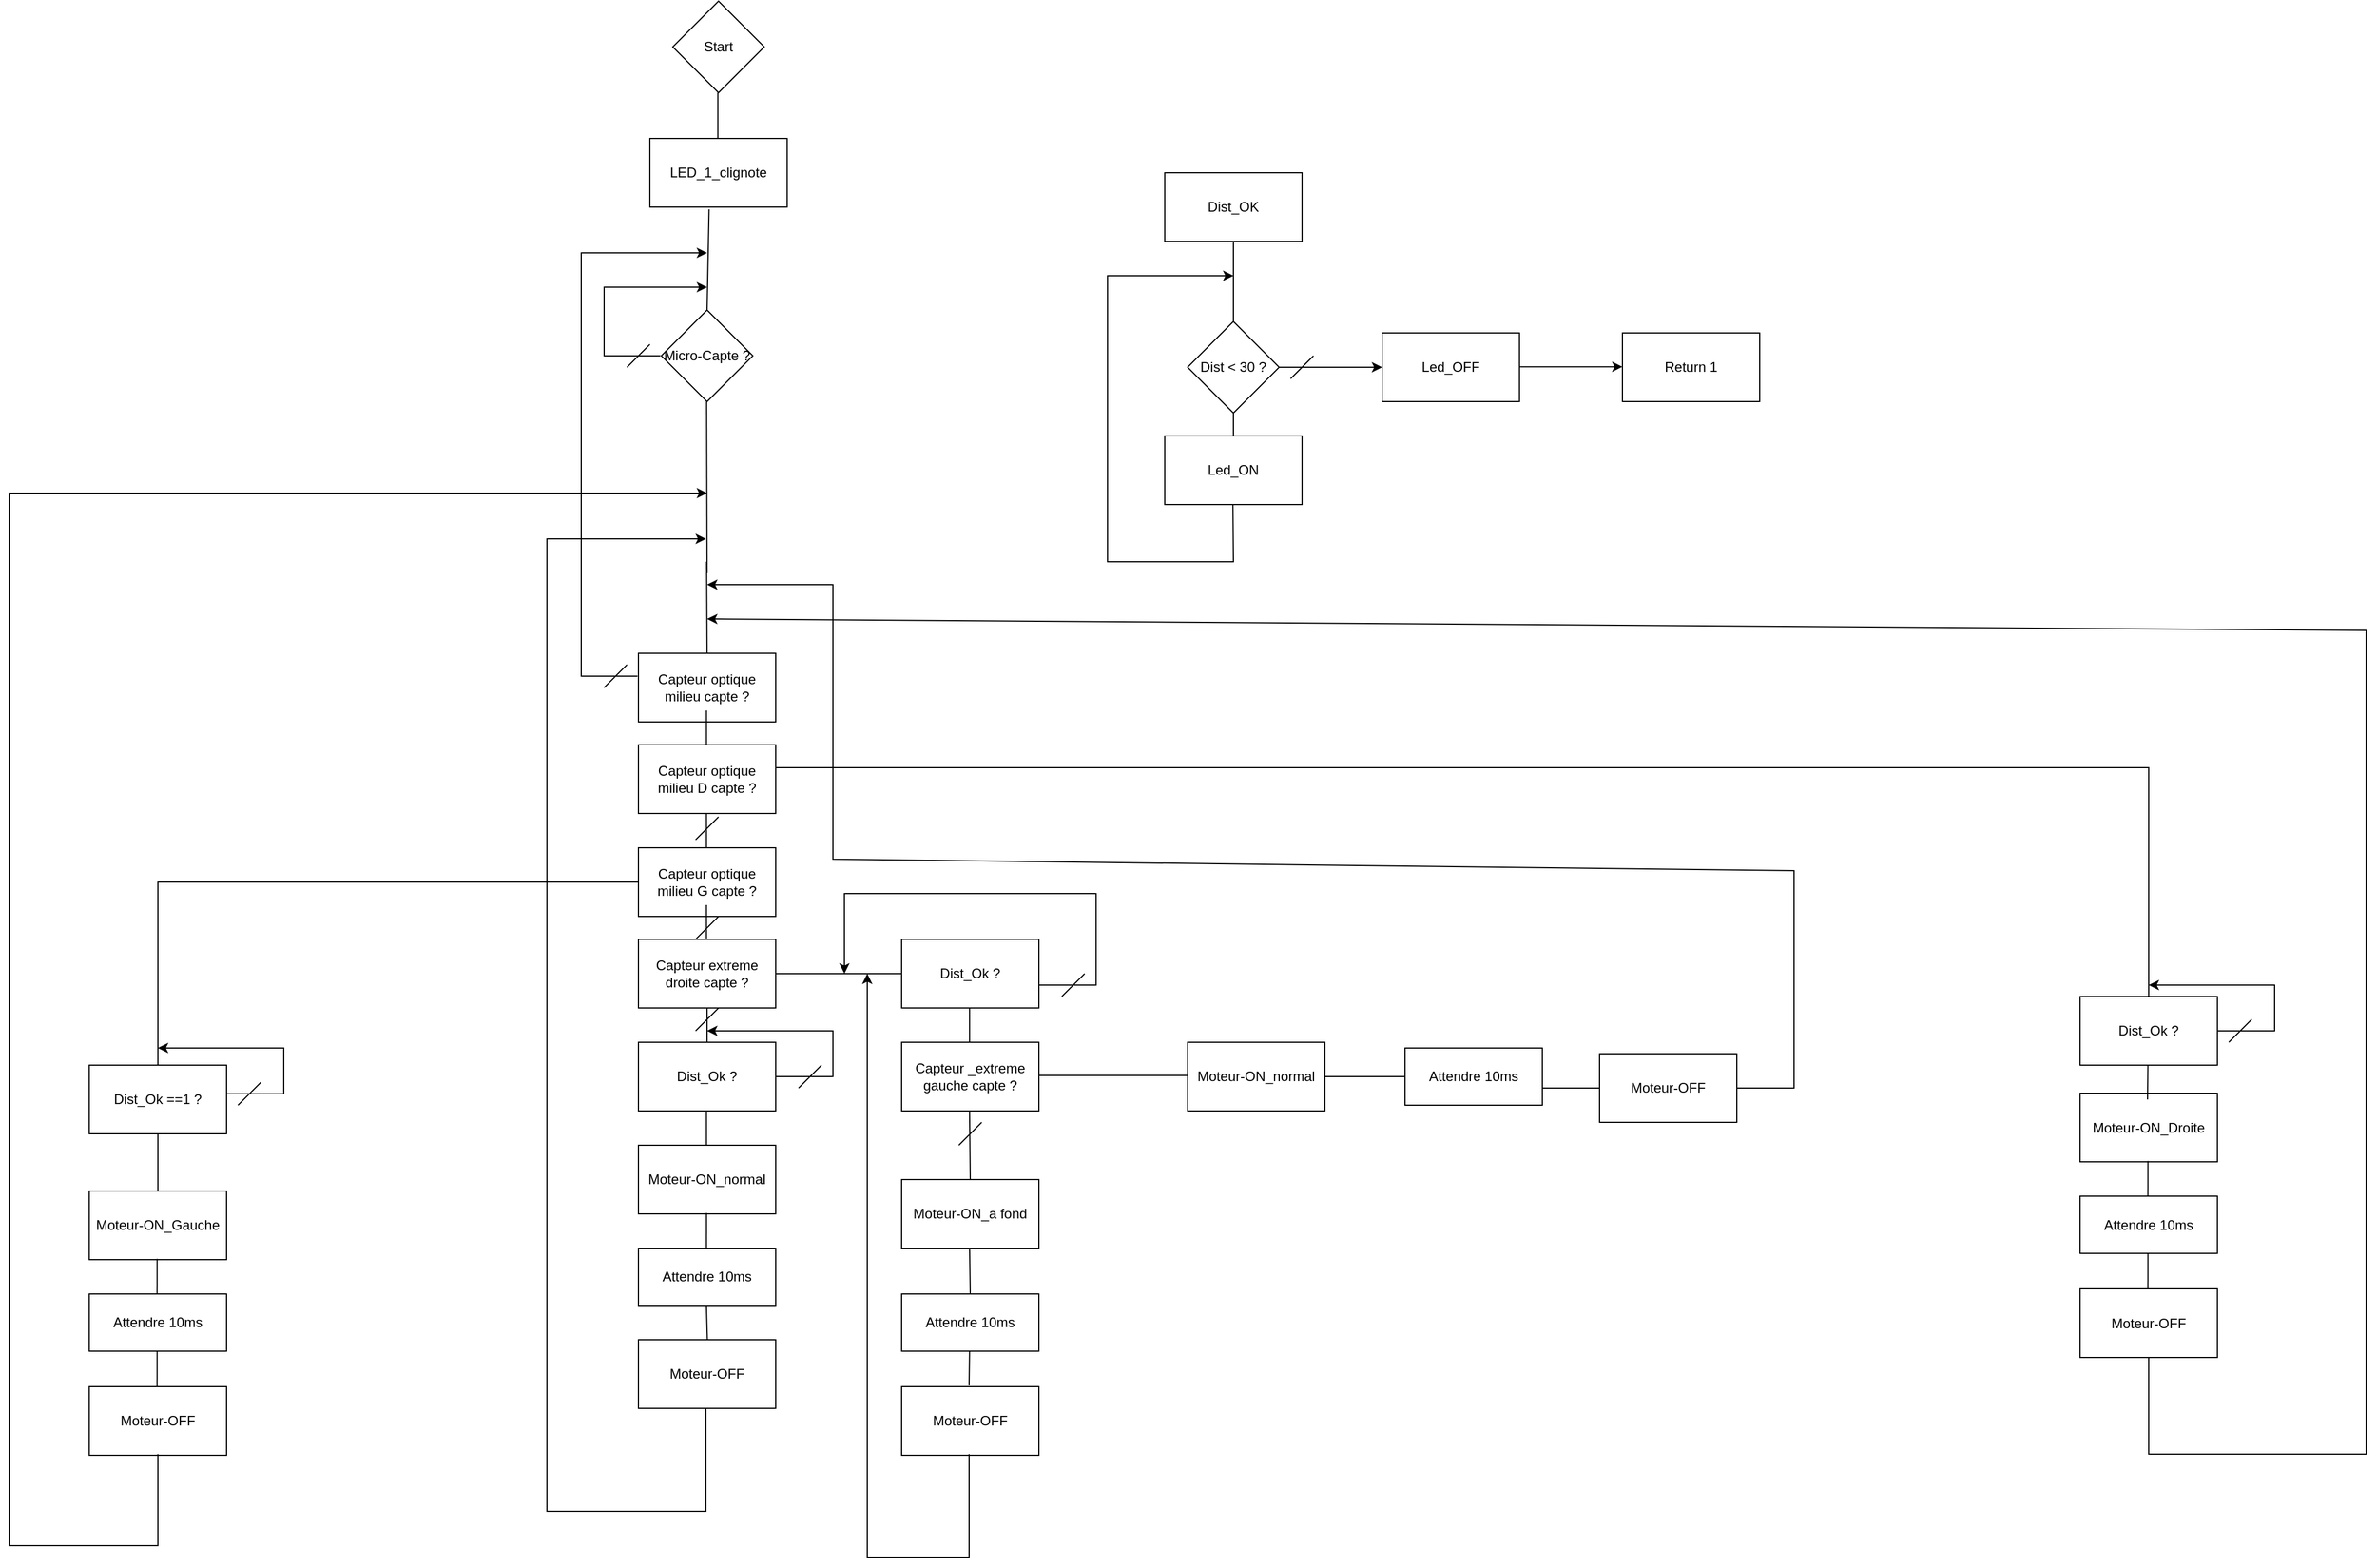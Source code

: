 <mxfile version="20.6.0" type="github">
  <diagram id="iwCZKsIT-iS1JDVFLgcx" name="Page-1">
    <mxGraphModel dx="2324" dy="1920" grid="1" gridSize="10" guides="1" tooltips="1" connect="1" arrows="1" fold="1" page="1" pageScale="1" pageWidth="827" pageHeight="1169" math="0" shadow="0">
      <root>
        <mxCell id="0" />
        <mxCell id="1" parent="0" />
        <mxCell id="xFKYbckLXEoqIzsgCoDx-1" value="Start" style="rhombus;whiteSpace=wrap;html=1;" vertex="1" parent="1">
          <mxGeometry x="140" y="-110" width="80" height="80" as="geometry" />
        </mxCell>
        <mxCell id="xFKYbckLXEoqIzsgCoDx-2" value="Dist_OK" style="rounded=0;whiteSpace=wrap;html=1;" vertex="1" parent="1">
          <mxGeometry x="570" y="40" width="120" height="60" as="geometry" />
        </mxCell>
        <mxCell id="xFKYbckLXEoqIzsgCoDx-3" value="" style="endArrow=none;html=1;rounded=0;" edge="1" parent="1">
          <mxGeometry width="50" height="50" relative="1" as="geometry">
            <mxPoint x="630" y="170" as="sourcePoint" />
            <mxPoint x="630" y="100" as="targetPoint" />
          </mxGeometry>
        </mxCell>
        <mxCell id="xFKYbckLXEoqIzsgCoDx-4" value="Dist &amp;lt; 30 ?" style="rhombus;whiteSpace=wrap;html=1;" vertex="1" parent="1">
          <mxGeometry x="590" y="170" width="80" height="80" as="geometry" />
        </mxCell>
        <mxCell id="xFKYbckLXEoqIzsgCoDx-5" value="" style="endArrow=none;html=1;rounded=0;endFill=0;startArrow=classic;startFill=1;" edge="1" parent="1">
          <mxGeometry width="50" height="50" relative="1" as="geometry">
            <mxPoint x="630" y="130" as="sourcePoint" />
            <mxPoint x="629.58" y="330" as="targetPoint" />
            <Array as="points">
              <mxPoint x="520" y="130" />
              <mxPoint x="520" y="380" />
              <mxPoint x="630" y="380" />
            </Array>
          </mxGeometry>
        </mxCell>
        <mxCell id="xFKYbckLXEoqIzsgCoDx-6" value="" style="endArrow=classic;html=1;rounded=0;endFill=1;" edge="1" parent="1">
          <mxGeometry width="50" height="50" relative="1" as="geometry">
            <mxPoint x="670" y="210" as="sourcePoint" />
            <mxPoint x="760" y="210" as="targetPoint" />
          </mxGeometry>
        </mxCell>
        <mxCell id="xFKYbckLXEoqIzsgCoDx-7" value="Led_ON" style="rounded=0;whiteSpace=wrap;html=1;" vertex="1" parent="1">
          <mxGeometry x="570" y="270" width="120" height="60" as="geometry" />
        </mxCell>
        <mxCell id="xFKYbckLXEoqIzsgCoDx-8" value="" style="endArrow=none;html=1;rounded=0;exitX=0.5;exitY=0;exitDx=0;exitDy=0;" edge="1" parent="1" source="xFKYbckLXEoqIzsgCoDx-7">
          <mxGeometry width="50" height="50" relative="1" as="geometry">
            <mxPoint x="620" y="300" as="sourcePoint" />
            <mxPoint x="630" y="250" as="targetPoint" />
          </mxGeometry>
        </mxCell>
        <mxCell id="xFKYbckLXEoqIzsgCoDx-9" value="Led_OFF" style="rounded=0;whiteSpace=wrap;html=1;" vertex="1" parent="1">
          <mxGeometry x="760" y="180" width="120" height="60" as="geometry" />
        </mxCell>
        <mxCell id="xFKYbckLXEoqIzsgCoDx-10" value="" style="endArrow=classic;html=1;rounded=0;endFill=1;" edge="1" parent="1">
          <mxGeometry width="50" height="50" relative="1" as="geometry">
            <mxPoint x="880" y="209.58" as="sourcePoint" />
            <mxPoint x="970" y="209.58" as="targetPoint" />
          </mxGeometry>
        </mxCell>
        <mxCell id="xFKYbckLXEoqIzsgCoDx-11" value="Return 1" style="rounded=0;whiteSpace=wrap;html=1;" vertex="1" parent="1">
          <mxGeometry x="970" y="180" width="120" height="60" as="geometry" />
        </mxCell>
        <mxCell id="xFKYbckLXEoqIzsgCoDx-12" value="" style="endArrow=none;html=1;rounded=0;" edge="1" parent="1">
          <mxGeometry width="50" height="50" relative="1" as="geometry">
            <mxPoint x="680" y="220" as="sourcePoint" />
            <mxPoint x="700" y="200" as="targetPoint" />
          </mxGeometry>
        </mxCell>
        <mxCell id="xFKYbckLXEoqIzsgCoDx-13" value="Micro-Capte ?" style="rhombus;whiteSpace=wrap;html=1;" vertex="1" parent="1">
          <mxGeometry x="130" y="160" width="80" height="80" as="geometry" />
        </mxCell>
        <mxCell id="xFKYbckLXEoqIzsgCoDx-14" value="" style="endArrow=none;html=1;rounded=0;exitX=0.5;exitY=0;exitDx=0;exitDy=0;entryX=0.431;entryY=1.033;entryDx=0;entryDy=0;entryPerimeter=0;" edge="1" parent="1" source="xFKYbckLXEoqIzsgCoDx-13" target="xFKYbckLXEoqIzsgCoDx-35">
          <mxGeometry width="50" height="50" relative="1" as="geometry">
            <mxPoint x="120" y="170" as="sourcePoint" />
            <mxPoint x="170" y="120" as="targetPoint" />
          </mxGeometry>
        </mxCell>
        <mxCell id="xFKYbckLXEoqIzsgCoDx-16" value="" style="endArrow=none;html=1;rounded=0;endFill=0;startArrow=classic;startFill=1;" edge="1" parent="1">
          <mxGeometry width="50" height="50" relative="1" as="geometry">
            <mxPoint x="170" y="140" as="sourcePoint" />
            <mxPoint x="129.17" y="200" as="targetPoint" />
            <Array as="points">
              <mxPoint x="80" y="140" />
              <mxPoint x="80" y="200" />
            </Array>
          </mxGeometry>
        </mxCell>
        <mxCell id="xFKYbckLXEoqIzsgCoDx-17" value="" style="endArrow=none;html=1;rounded=0;" edge="1" parent="1">
          <mxGeometry width="50" height="50" relative="1" as="geometry">
            <mxPoint x="100" y="210" as="sourcePoint" />
            <mxPoint x="120" y="190" as="targetPoint" />
          </mxGeometry>
        </mxCell>
        <mxCell id="xFKYbckLXEoqIzsgCoDx-18" value="" style="endArrow=none;html=1;rounded=0;" edge="1" parent="1">
          <mxGeometry width="50" height="50" relative="1" as="geometry">
            <mxPoint x="170" y="390" as="sourcePoint" />
            <mxPoint x="169.58" y="240" as="targetPoint" />
          </mxGeometry>
        </mxCell>
        <mxCell id="xFKYbckLXEoqIzsgCoDx-22" value="" style="endArrow=none;html=1;rounded=0;" edge="1" parent="1">
          <mxGeometry width="50" height="50" relative="1" as="geometry">
            <mxPoint x="170" y="460" as="sourcePoint" />
            <mxPoint x="169.58" y="380" as="targetPoint" />
          </mxGeometry>
        </mxCell>
        <mxCell id="xFKYbckLXEoqIzsgCoDx-23" value="Capteur optique milieu capte ?" style="rounded=0;whiteSpace=wrap;html=1;" vertex="1" parent="1">
          <mxGeometry x="110" y="460" width="120" height="60" as="geometry" />
        </mxCell>
        <mxCell id="xFKYbckLXEoqIzsgCoDx-25" value="" style="endArrow=none;html=1;rounded=0;endFill=0;startArrow=classic;startFill=1;" edge="1" parent="1">
          <mxGeometry width="50" height="50" relative="1" as="geometry">
            <mxPoint x="170" y="110" as="sourcePoint" />
            <mxPoint x="109.17" y="480" as="targetPoint" />
            <Array as="points">
              <mxPoint x="60" y="110" />
              <mxPoint x="60" y="480" />
            </Array>
          </mxGeometry>
        </mxCell>
        <mxCell id="xFKYbckLXEoqIzsgCoDx-26" value="" style="endArrow=none;html=1;rounded=0;" edge="1" parent="1">
          <mxGeometry width="50" height="50" relative="1" as="geometry">
            <mxPoint x="80" y="490" as="sourcePoint" />
            <mxPoint x="100" y="470" as="targetPoint" />
          </mxGeometry>
        </mxCell>
        <mxCell id="xFKYbckLXEoqIzsgCoDx-28" value="Moteur-ON_normal" style="rounded=0;whiteSpace=wrap;html=1;" vertex="1" parent="1">
          <mxGeometry x="110" y="890" width="120" height="60" as="geometry" />
        </mxCell>
        <mxCell id="xFKYbckLXEoqIzsgCoDx-30" value="Attendre 10ms" style="rounded=0;whiteSpace=wrap;html=1;" vertex="1" parent="1">
          <mxGeometry x="110" y="980" width="120" height="50" as="geometry" />
        </mxCell>
        <mxCell id="xFKYbckLXEoqIzsgCoDx-31" value="" style="endArrow=none;html=1;rounded=0;" edge="1" parent="1">
          <mxGeometry width="50" height="50" relative="1" as="geometry">
            <mxPoint x="170.24" y="1060" as="sourcePoint" />
            <mxPoint x="169.41" y="1030" as="targetPoint" />
          </mxGeometry>
        </mxCell>
        <mxCell id="xFKYbckLXEoqIzsgCoDx-32" value="Moteur-OFF" style="rounded=0;whiteSpace=wrap;html=1;" vertex="1" parent="1">
          <mxGeometry x="110" y="1060" width="120" height="60" as="geometry" />
        </mxCell>
        <mxCell id="xFKYbckLXEoqIzsgCoDx-35" value="LED_1_clignote" style="rounded=0;whiteSpace=wrap;html=1;" vertex="1" parent="1">
          <mxGeometry x="120" y="10" width="120" height="60" as="geometry" />
        </mxCell>
        <mxCell id="xFKYbckLXEoqIzsgCoDx-36" value="" style="endArrow=none;html=1;rounded=0;exitX=0.5;exitY=0;exitDx=0;exitDy=0;" edge="1" parent="1">
          <mxGeometry width="50" height="50" relative="1" as="geometry">
            <mxPoint x="179.41" y="10.0" as="sourcePoint" />
            <mxPoint x="179.41" y="-30.0" as="targetPoint" />
          </mxGeometry>
        </mxCell>
        <mxCell id="xFKYbckLXEoqIzsgCoDx-39" value="Capteur extreme droite capte ?" style="rounded=0;whiteSpace=wrap;html=1;" vertex="1" parent="1">
          <mxGeometry x="110" y="710" width="120" height="60" as="geometry" />
        </mxCell>
        <mxCell id="xFKYbckLXEoqIzsgCoDx-40" value="Dist_Ok ?" style="rounded=0;whiteSpace=wrap;html=1;" vertex="1" parent="1">
          <mxGeometry x="110" y="800" width="120" height="60" as="geometry" />
        </mxCell>
        <mxCell id="xFKYbckLXEoqIzsgCoDx-46" value="" style="endArrow=none;html=1;rounded=0;" edge="1" parent="1">
          <mxGeometry width="50" height="50" relative="1" as="geometry">
            <mxPoint x="170" y="800" as="sourcePoint" />
            <mxPoint x="170" y="770" as="targetPoint" />
          </mxGeometry>
        </mxCell>
        <mxCell id="xFKYbckLXEoqIzsgCoDx-48" value="" style="endArrow=none;html=1;rounded=0;exitX=0.583;exitY=0.016;exitDx=0;exitDy=0;exitPerimeter=0;" edge="1" parent="1">
          <mxGeometry width="50" height="50" relative="1" as="geometry">
            <mxPoint x="169.41" y="980.0" as="sourcePoint" />
            <mxPoint x="169.45" y="949.2" as="targetPoint" />
          </mxGeometry>
        </mxCell>
        <mxCell id="xFKYbckLXEoqIzsgCoDx-51" value="" style="endArrow=none;html=1;rounded=0;startArrow=classic;startFill=1;" edge="1" parent="1">
          <mxGeometry width="50" height="50" relative="1" as="geometry">
            <mxPoint x="169" y="360" as="sourcePoint" />
            <mxPoint x="169" y="1120" as="targetPoint" />
            <Array as="points">
              <mxPoint x="30" y="360" />
              <mxPoint x="30" y="1210" />
              <mxPoint x="169" y="1210" />
            </Array>
          </mxGeometry>
        </mxCell>
        <mxCell id="xFKYbckLXEoqIzsgCoDx-52" value="" style="endArrow=none;html=1;rounded=0;" edge="1" parent="1">
          <mxGeometry width="50" height="50" relative="1" as="geometry">
            <mxPoint x="169.41" y="890.0" as="sourcePoint" />
            <mxPoint x="169.41" y="860.0" as="targetPoint" />
          </mxGeometry>
        </mxCell>
        <mxCell id="xFKYbckLXEoqIzsgCoDx-53" value="" style="endArrow=none;html=1;rounded=0;endFill=0;startArrow=classic;startFill=1;entryX=1;entryY=0.5;entryDx=0;entryDy=0;" edge="1" parent="1" target="xFKYbckLXEoqIzsgCoDx-40">
          <mxGeometry width="50" height="50" relative="1" as="geometry">
            <mxPoint x="170" y="790" as="sourcePoint" />
            <mxPoint x="329.17" y="850.0" as="targetPoint" />
            <Array as="points">
              <mxPoint x="280" y="790" />
              <mxPoint x="280" y="830" />
            </Array>
          </mxGeometry>
        </mxCell>
        <mxCell id="xFKYbckLXEoqIzsgCoDx-54" value="" style="endArrow=none;html=1;rounded=0;" edge="1" parent="1">
          <mxGeometry width="50" height="50" relative="1" as="geometry">
            <mxPoint x="250" y="840.0" as="sourcePoint" />
            <mxPoint x="270" y="820.0" as="targetPoint" />
          </mxGeometry>
        </mxCell>
        <mxCell id="xFKYbckLXEoqIzsgCoDx-55" value="" style="endArrow=none;html=1;rounded=0;" edge="1" parent="1">
          <mxGeometry width="50" height="50" relative="1" as="geometry">
            <mxPoint x="160" y="790.0" as="sourcePoint" />
            <mxPoint x="180" y="770.0" as="targetPoint" />
          </mxGeometry>
        </mxCell>
        <mxCell id="xFKYbckLXEoqIzsgCoDx-56" value="" style="endArrow=none;html=1;rounded=0;" edge="1" parent="1">
          <mxGeometry width="50" height="50" relative="1" as="geometry">
            <mxPoint x="230" y="740" as="sourcePoint" />
            <mxPoint x="340" y="740" as="targetPoint" />
          </mxGeometry>
        </mxCell>
        <mxCell id="xFKYbckLXEoqIzsgCoDx-57" value="Dist_Ok ?" style="rounded=0;whiteSpace=wrap;html=1;" vertex="1" parent="1">
          <mxGeometry x="340" y="710" width="120" height="60" as="geometry" />
        </mxCell>
        <mxCell id="xFKYbckLXEoqIzsgCoDx-58" value="" style="endArrow=none;html=1;rounded=0;endFill=0;startArrow=classic;startFill=1;entryX=1;entryY=0.5;entryDx=0;entryDy=0;" edge="1" parent="1">
          <mxGeometry width="50" height="50" relative="1" as="geometry">
            <mxPoint x="290" y="740" as="sourcePoint" />
            <mxPoint x="460" y="750.0" as="targetPoint" />
            <Array as="points">
              <mxPoint x="290" y="670" />
              <mxPoint x="510" y="670" />
              <mxPoint x="510" y="750" />
            </Array>
          </mxGeometry>
        </mxCell>
        <mxCell id="xFKYbckLXEoqIzsgCoDx-59" value="" style="endArrow=none;html=1;rounded=0;" edge="1" parent="1">
          <mxGeometry width="50" height="50" relative="1" as="geometry">
            <mxPoint x="480" y="760.0" as="sourcePoint" />
            <mxPoint x="500" y="740.0" as="targetPoint" />
          </mxGeometry>
        </mxCell>
        <mxCell id="xFKYbckLXEoqIzsgCoDx-60" value="" style="endArrow=none;html=1;rounded=0;" edge="1" parent="1">
          <mxGeometry width="50" height="50" relative="1" as="geometry">
            <mxPoint x="399.41" y="800.0" as="sourcePoint" />
            <mxPoint x="399.41" y="770.0" as="targetPoint" />
          </mxGeometry>
        </mxCell>
        <mxCell id="xFKYbckLXEoqIzsgCoDx-61" value="Moteur-ON_a fond" style="rounded=0;whiteSpace=wrap;html=1;" vertex="1" parent="1">
          <mxGeometry x="340" y="920" width="120" height="60" as="geometry" />
        </mxCell>
        <mxCell id="xFKYbckLXEoqIzsgCoDx-62" value="Capteur _extreme gauche capte ?" style="rounded=0;whiteSpace=wrap;html=1;" vertex="1" parent="1">
          <mxGeometry x="340" y="800" width="120" height="60" as="geometry" />
        </mxCell>
        <mxCell id="xFKYbckLXEoqIzsgCoDx-63" value="" style="endArrow=none;html=1;rounded=0;exitX=0.5;exitY=0;exitDx=0;exitDy=0;" edge="1" parent="1" source="xFKYbckLXEoqIzsgCoDx-61">
          <mxGeometry width="50" height="50" relative="1" as="geometry">
            <mxPoint x="399.41" y="890.0" as="sourcePoint" />
            <mxPoint x="399.41" y="860.0" as="targetPoint" />
          </mxGeometry>
        </mxCell>
        <mxCell id="xFKYbckLXEoqIzsgCoDx-64" value="" style="endArrow=none;html=1;rounded=0;" edge="1" parent="1">
          <mxGeometry width="50" height="50" relative="1" as="geometry">
            <mxPoint x="390" y="890.0" as="sourcePoint" />
            <mxPoint x="410" y="870.0" as="targetPoint" />
          </mxGeometry>
        </mxCell>
        <mxCell id="xFKYbckLXEoqIzsgCoDx-65" value="" style="endArrow=none;html=1;rounded=0;" edge="1" parent="1">
          <mxGeometry width="50" height="50" relative="1" as="geometry">
            <mxPoint x="590" y="829" as="sourcePoint" />
            <mxPoint x="460.0" y="829.0" as="targetPoint" />
          </mxGeometry>
        </mxCell>
        <mxCell id="xFKYbckLXEoqIzsgCoDx-66" value="Moteur-ON_normal" style="rounded=0;whiteSpace=wrap;html=1;" vertex="1" parent="1">
          <mxGeometry x="590" y="800" width="120" height="60" as="geometry" />
        </mxCell>
        <mxCell id="xFKYbckLXEoqIzsgCoDx-67" value="Attendre 10ms" style="rounded=0;whiteSpace=wrap;html=1;" vertex="1" parent="1">
          <mxGeometry x="340" y="1020" width="120" height="50" as="geometry" />
        </mxCell>
        <mxCell id="xFKYbckLXEoqIzsgCoDx-68" value="" style="endArrow=none;html=1;rounded=0;exitX=0.5;exitY=0;exitDx=0;exitDy=0;" edge="1" parent="1" source="xFKYbckLXEoqIzsgCoDx-67">
          <mxGeometry width="50" height="50" relative="1" as="geometry">
            <mxPoint x="399.41" y="1010.8" as="sourcePoint" />
            <mxPoint x="399.45" y="980.0" as="targetPoint" />
          </mxGeometry>
        </mxCell>
        <mxCell id="xFKYbckLXEoqIzsgCoDx-69" value="Moteur-OFF" style="rounded=0;whiteSpace=wrap;html=1;" vertex="1" parent="1">
          <mxGeometry x="340" y="1101" width="120" height="60" as="geometry" />
        </mxCell>
        <mxCell id="xFKYbckLXEoqIzsgCoDx-70" value="" style="endArrow=none;html=1;rounded=0;" edge="1" parent="1">
          <mxGeometry width="50" height="50" relative="1" as="geometry">
            <mxPoint x="399" y="1100" as="sourcePoint" />
            <mxPoint x="399.41" y="1070.0" as="targetPoint" />
          </mxGeometry>
        </mxCell>
        <mxCell id="xFKYbckLXEoqIzsgCoDx-71" value="" style="endArrow=none;html=1;rounded=0;startArrow=classic;startFill=1;" edge="1" parent="1">
          <mxGeometry width="50" height="50" relative="1" as="geometry">
            <mxPoint x="310" y="740" as="sourcePoint" />
            <mxPoint x="399" y="1160.0" as="targetPoint" />
            <Array as="points">
              <mxPoint x="310" y="890" />
              <mxPoint x="310" y="1250" />
              <mxPoint x="399" y="1250" />
            </Array>
          </mxGeometry>
        </mxCell>
        <mxCell id="xFKYbckLXEoqIzsgCoDx-72" value="Attendre 10ms" style="rounded=0;whiteSpace=wrap;html=1;" vertex="1" parent="1">
          <mxGeometry x="780" y="805" width="120" height="50" as="geometry" />
        </mxCell>
        <mxCell id="xFKYbckLXEoqIzsgCoDx-73" value="" style="endArrow=none;html=1;rounded=0;entryX=0;entryY=0.5;entryDx=0;entryDy=0;" edge="1" parent="1" target="xFKYbckLXEoqIzsgCoDx-72">
          <mxGeometry width="50" height="50" relative="1" as="geometry">
            <mxPoint x="710" y="830" as="sourcePoint" />
            <mxPoint x="760" y="780" as="targetPoint" />
          </mxGeometry>
        </mxCell>
        <mxCell id="xFKYbckLXEoqIzsgCoDx-74" value="Moteur-OFF" style="rounded=0;whiteSpace=wrap;html=1;" vertex="1" parent="1">
          <mxGeometry x="950" y="810" width="120" height="60" as="geometry" />
        </mxCell>
        <mxCell id="xFKYbckLXEoqIzsgCoDx-75" value="" style="endArrow=none;html=1;rounded=0;entryX=0;entryY=0.5;entryDx=0;entryDy=0;" edge="1" parent="1" target="xFKYbckLXEoqIzsgCoDx-74">
          <mxGeometry width="50" height="50" relative="1" as="geometry">
            <mxPoint x="900" y="840" as="sourcePoint" />
            <mxPoint x="950" y="790" as="targetPoint" />
          </mxGeometry>
        </mxCell>
        <mxCell id="xFKYbckLXEoqIzsgCoDx-77" value="" style="endArrow=classic;html=1;rounded=0;startArrow=none;startFill=0;endFill=1;" edge="1" parent="1">
          <mxGeometry width="50" height="50" relative="1" as="geometry">
            <mxPoint x="1070" y="840" as="sourcePoint" />
            <mxPoint x="170" y="400" as="targetPoint" />
            <Array as="points">
              <mxPoint x="1120" y="840" />
              <mxPoint x="1120" y="650" />
              <mxPoint x="280" y="640" />
              <mxPoint x="280" y="400" />
            </Array>
          </mxGeometry>
        </mxCell>
        <mxCell id="xFKYbckLXEoqIzsgCoDx-78" value="Capteur optique milieu D capte ?" style="rounded=0;whiteSpace=wrap;html=1;" vertex="1" parent="1">
          <mxGeometry x="110" y="540" width="120" height="60" as="geometry" />
        </mxCell>
        <mxCell id="xFKYbckLXEoqIzsgCoDx-79" value="Capteur optique milieu G capte ?" style="rounded=0;whiteSpace=wrap;html=1;" vertex="1" parent="1">
          <mxGeometry x="110" y="630" width="120" height="60" as="geometry" />
        </mxCell>
        <mxCell id="xFKYbckLXEoqIzsgCoDx-80" value="" style="endArrow=none;html=1;rounded=0;" edge="1" parent="1">
          <mxGeometry width="50" height="50" relative="1" as="geometry">
            <mxPoint x="169.41" y="540.0" as="sourcePoint" />
            <mxPoint x="169.41" y="510.0" as="targetPoint" />
          </mxGeometry>
        </mxCell>
        <mxCell id="xFKYbckLXEoqIzsgCoDx-81" value="" style="endArrow=none;html=1;rounded=0;" edge="1" parent="1">
          <mxGeometry width="50" height="50" relative="1" as="geometry">
            <mxPoint x="169.41" y="630.0" as="sourcePoint" />
            <mxPoint x="169.41" y="600.0" as="targetPoint" />
          </mxGeometry>
        </mxCell>
        <mxCell id="xFKYbckLXEoqIzsgCoDx-82" value="" style="endArrow=none;html=1;rounded=0;" edge="1" parent="1">
          <mxGeometry width="50" height="50" relative="1" as="geometry">
            <mxPoint x="169.41" y="710.0" as="sourcePoint" />
            <mxPoint x="169.41" y="680.0" as="targetPoint" />
          </mxGeometry>
        </mxCell>
        <mxCell id="xFKYbckLXEoqIzsgCoDx-83" value="" style="endArrow=none;html=1;rounded=0;" edge="1" parent="1">
          <mxGeometry width="50" height="50" relative="1" as="geometry">
            <mxPoint x="160" y="623.0" as="sourcePoint" />
            <mxPoint x="180" y="603.0" as="targetPoint" />
          </mxGeometry>
        </mxCell>
        <mxCell id="xFKYbckLXEoqIzsgCoDx-84" value="" style="endArrow=none;html=1;rounded=0;" edge="1" parent="1">
          <mxGeometry width="50" height="50" relative="1" as="geometry">
            <mxPoint x="160" y="710.0" as="sourcePoint" />
            <mxPoint x="180" y="690.0" as="targetPoint" />
          </mxGeometry>
        </mxCell>
        <mxCell id="xFKYbckLXEoqIzsgCoDx-85" value="" style="endArrow=none;html=1;rounded=0;" edge="1" parent="1">
          <mxGeometry width="50" height="50" relative="1" as="geometry">
            <mxPoint x="1430" y="760" as="sourcePoint" />
            <mxPoint x="230.0" y="560.0" as="targetPoint" />
            <Array as="points">
              <mxPoint x="1430" y="560" />
            </Array>
          </mxGeometry>
        </mxCell>
        <mxCell id="xFKYbckLXEoqIzsgCoDx-86" value="" style="endArrow=none;html=1;rounded=0;" edge="1" parent="1">
          <mxGeometry width="50" height="50" relative="1" as="geometry">
            <mxPoint x="-310" y="820" as="sourcePoint" />
            <mxPoint x="110" y="660" as="targetPoint" />
            <Array as="points">
              <mxPoint x="-310" y="660" />
            </Array>
          </mxGeometry>
        </mxCell>
        <mxCell id="xFKYbckLXEoqIzsgCoDx-87" value="Dist_Ok ==1 ?" style="rounded=0;whiteSpace=wrap;html=1;" vertex="1" parent="1">
          <mxGeometry x="-370" y="820" width="120" height="60" as="geometry" />
        </mxCell>
        <mxCell id="xFKYbckLXEoqIzsgCoDx-88" value="" style="endArrow=none;html=1;rounded=0;endFill=0;startArrow=classic;startFill=1;entryX=1;entryY=0.5;entryDx=0;entryDy=0;" edge="1" parent="1">
          <mxGeometry width="50" height="50" relative="1" as="geometry">
            <mxPoint x="-310" y="805" as="sourcePoint" />
            <mxPoint x="-250" y="845" as="targetPoint" />
            <Array as="points">
              <mxPoint x="-200" y="805" />
              <mxPoint x="-200" y="845" />
            </Array>
          </mxGeometry>
        </mxCell>
        <mxCell id="xFKYbckLXEoqIzsgCoDx-89" value="" style="endArrow=none;html=1;rounded=0;" edge="1" parent="1">
          <mxGeometry width="50" height="50" relative="1" as="geometry">
            <mxPoint x="-240" y="855.0" as="sourcePoint" />
            <mxPoint x="-220" y="835.0" as="targetPoint" />
          </mxGeometry>
        </mxCell>
        <mxCell id="xFKYbckLXEoqIzsgCoDx-90" value="Moteur-ON_Gauche" style="rounded=0;whiteSpace=wrap;html=1;" vertex="1" parent="1">
          <mxGeometry x="-370" y="930" width="120" height="60" as="geometry" />
        </mxCell>
        <mxCell id="xFKYbckLXEoqIzsgCoDx-91" value="" style="endArrow=none;html=1;rounded=0;exitX=0.5;exitY=0;exitDx=0;exitDy=0;" edge="1" parent="1" source="xFKYbckLXEoqIzsgCoDx-90">
          <mxGeometry width="50" height="50" relative="1" as="geometry">
            <mxPoint x="-360" y="930" as="sourcePoint" />
            <mxPoint x="-310" y="880" as="targetPoint" />
          </mxGeometry>
        </mxCell>
        <mxCell id="xFKYbckLXEoqIzsgCoDx-92" value="Attendre 10ms" style="rounded=0;whiteSpace=wrap;html=1;" vertex="1" parent="1">
          <mxGeometry x="-370" y="1020" width="120" height="50" as="geometry" />
        </mxCell>
        <mxCell id="xFKYbckLXEoqIzsgCoDx-93" value="" style="endArrow=none;html=1;rounded=0;exitX=0.583;exitY=0.016;exitDx=0;exitDy=0;exitPerimeter=0;" edge="1" parent="1">
          <mxGeometry width="50" height="50" relative="1" as="geometry">
            <mxPoint x="-310.71" y="1020" as="sourcePoint" />
            <mxPoint x="-310.67" y="989.2" as="targetPoint" />
          </mxGeometry>
        </mxCell>
        <mxCell id="xFKYbckLXEoqIzsgCoDx-94" value="" style="endArrow=none;html=1;rounded=0;exitX=0.583;exitY=0.016;exitDx=0;exitDy=0;exitPerimeter=0;" edge="1" parent="1">
          <mxGeometry width="50" height="50" relative="1" as="geometry">
            <mxPoint x="-310.71" y="1100.8" as="sourcePoint" />
            <mxPoint x="-310.67" y="1070.0" as="targetPoint" />
          </mxGeometry>
        </mxCell>
        <mxCell id="xFKYbckLXEoqIzsgCoDx-95" value="Moteur-OFF" style="rounded=0;whiteSpace=wrap;html=1;" vertex="1" parent="1">
          <mxGeometry x="-370" y="1101" width="120" height="60" as="geometry" />
        </mxCell>
        <mxCell id="xFKYbckLXEoqIzsgCoDx-96" value="" style="endArrow=none;html=1;rounded=0;endFill=0;startArrow=classic;startFill=1;" edge="1" parent="1">
          <mxGeometry width="50" height="50" relative="1" as="geometry">
            <mxPoint x="170" y="320" as="sourcePoint" />
            <mxPoint x="-310" y="1160" as="targetPoint" />
            <Array as="points">
              <mxPoint x="-440" y="320" />
              <mxPoint x="-440" y="1240" />
              <mxPoint x="-310" y="1240" />
            </Array>
          </mxGeometry>
        </mxCell>
        <mxCell id="xFKYbckLXEoqIzsgCoDx-97" value="Dist_Ok ?" style="rounded=0;whiteSpace=wrap;html=1;" vertex="1" parent="1">
          <mxGeometry x="1370" y="760" width="120" height="60" as="geometry" />
        </mxCell>
        <mxCell id="xFKYbckLXEoqIzsgCoDx-98" value="Moteur-ON_Droite" style="rounded=0;whiteSpace=wrap;html=1;" vertex="1" parent="1">
          <mxGeometry x="1370" y="844.5" width="120" height="60" as="geometry" />
        </mxCell>
        <mxCell id="xFKYbckLXEoqIzsgCoDx-99" value="Attendre 10ms" style="rounded=0;whiteSpace=wrap;html=1;" vertex="1" parent="1">
          <mxGeometry x="1370" y="934.5" width="120" height="50" as="geometry" />
        </mxCell>
        <mxCell id="xFKYbckLXEoqIzsgCoDx-100" value="" style="endArrow=none;html=1;rounded=0;exitX=0.583;exitY=0.016;exitDx=0;exitDy=0;exitPerimeter=0;" edge="1" parent="1">
          <mxGeometry width="50" height="50" relative="1" as="geometry">
            <mxPoint x="1429.29" y="934.5" as="sourcePoint" />
            <mxPoint x="1429.33" y="903.7" as="targetPoint" />
          </mxGeometry>
        </mxCell>
        <mxCell id="xFKYbckLXEoqIzsgCoDx-101" value="" style="endArrow=none;html=1;rounded=0;exitX=0.583;exitY=0.016;exitDx=0;exitDy=0;exitPerimeter=0;" edge="1" parent="1">
          <mxGeometry width="50" height="50" relative="1" as="geometry">
            <mxPoint x="1429.29" y="1015.3" as="sourcePoint" />
            <mxPoint x="1429.33" y="984.5" as="targetPoint" />
          </mxGeometry>
        </mxCell>
        <mxCell id="xFKYbckLXEoqIzsgCoDx-102" value="Moteur-OFF" style="rounded=0;whiteSpace=wrap;html=1;" vertex="1" parent="1">
          <mxGeometry x="1370" y="1015.5" width="120" height="60" as="geometry" />
        </mxCell>
        <mxCell id="xFKYbckLXEoqIzsgCoDx-103" value="" style="endArrow=none;html=1;rounded=0;" edge="1" parent="1">
          <mxGeometry width="50" height="50" relative="1" as="geometry">
            <mxPoint x="1429" y="850" as="sourcePoint" />
            <mxPoint x="1429.29" y="820" as="targetPoint" />
          </mxGeometry>
        </mxCell>
        <mxCell id="xFKYbckLXEoqIzsgCoDx-104" value="" style="endArrow=none;html=1;rounded=0;endFill=0;startArrow=classic;startFill=1;entryX=0.5;entryY=1;entryDx=0;entryDy=0;" edge="1" parent="1" target="xFKYbckLXEoqIzsgCoDx-102">
          <mxGeometry width="50" height="50" relative="1" as="geometry">
            <mxPoint x="170" y="430" as="sourcePoint" />
            <mxPoint x="1450" y="1131" as="targetPoint" />
            <Array as="points">
              <mxPoint x="1620" y="440" />
              <mxPoint x="1620" y="1160" />
              <mxPoint x="1430" y="1160" />
            </Array>
          </mxGeometry>
        </mxCell>
        <mxCell id="xFKYbckLXEoqIzsgCoDx-105" value="" style="endArrow=none;html=1;rounded=0;endFill=0;startArrow=classic;startFill=1;entryX=1;entryY=0.5;entryDx=0;entryDy=0;" edge="1" parent="1">
          <mxGeometry width="50" height="50" relative="1" as="geometry">
            <mxPoint x="1430" y="750" as="sourcePoint" />
            <mxPoint x="1490" y="790" as="targetPoint" />
            <Array as="points">
              <mxPoint x="1540" y="750" />
              <mxPoint x="1540" y="790" />
            </Array>
          </mxGeometry>
        </mxCell>
        <mxCell id="xFKYbckLXEoqIzsgCoDx-106" value="" style="endArrow=none;html=1;rounded=0;" edge="1" parent="1">
          <mxGeometry width="50" height="50" relative="1" as="geometry">
            <mxPoint x="1500" y="800.0" as="sourcePoint" />
            <mxPoint x="1520" y="780.0" as="targetPoint" />
          </mxGeometry>
        </mxCell>
      </root>
    </mxGraphModel>
  </diagram>
</mxfile>
